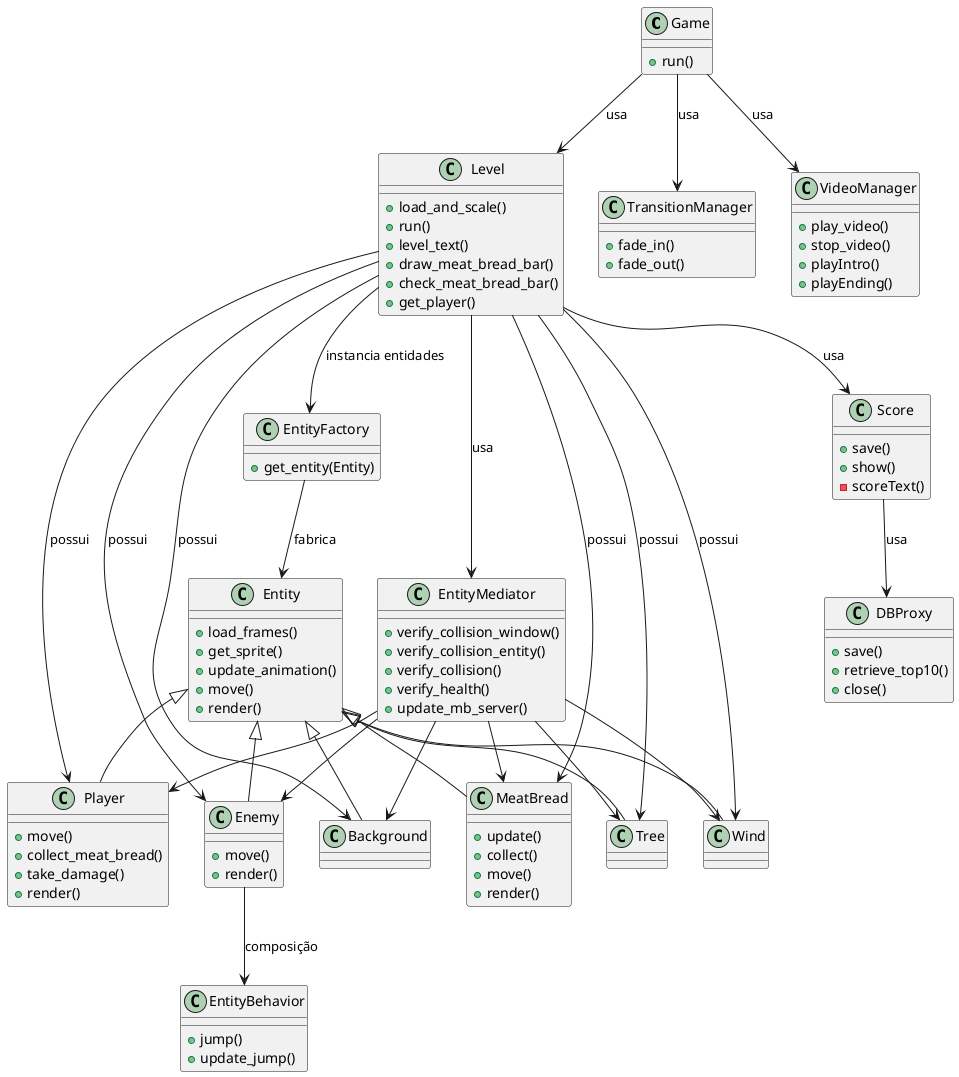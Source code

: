 @startuml

class Game {
    + run()
}

class Level {
    + load_and_scale()
    + run()
    + level_text()
    + draw_meat_bread_bar()
    + check_meat_bread_bar()
    + get_player()
}

class Entity {
    + load_frames()
    + get_sprite()
    + update_animation()
    + move()
    + render()
}

class Player extends Entity {
    + move()
    + collect_meat_bread()
    + take_damage()
    + render()
}

class Enemy extends Entity {
    + move()
    + render()
}

class Tree extends Entity {}
class Wind extends Entity {}
class Background extends Entity {}

class MeatBread extends Entity {
    + update()
    + collect()
    + move()
    + render()
}

class Score {
    + save()
    + show()
    - scoreText()
}

class TransitionManager {
    + fade_in()
    + fade_out()
}

class EntityMediator {
    + verify_collision_window()
    + verify_collision_entity()
    + verify_collision()
    + verify_health()
    + update_mb_server()
}

class VideoManager {
    + play_video()
    + stop_video()
    + playIntro()
    + playEnding()
}

class EntityFactory {
    + get_entity(Entity)
}

class DBProxy {
    + save()
    + retrieve_top10()
    + close()
}

class EntityBehavior {
    + jump()
    + update_jump()
}

' === Relações ===

Game --> Level : usa
Game --> VideoManager : usa
Game --> TransitionManager : usa

Level --> Player : possui
Level --> EntityFactory : instancia entidades
Level --> EntityMediator : usa
Level --> Score : usa
Level --> MeatBread : possui
Level --> Tree : possui
Level --> Enemy : possui
Level --> Wind : possui
Level --> Background : possui

EntityFactory --> Entity : fabrica

EntityMediator --> Background
EntityMediator --> Player
EntityMediator --> Enemy
EntityMediator --> MeatBread
EntityMediator --> Tree
EntityMediator --> Wind

Enemy --> EntityBehavior : composição

Score --> DBProxy : usa

@enduml
